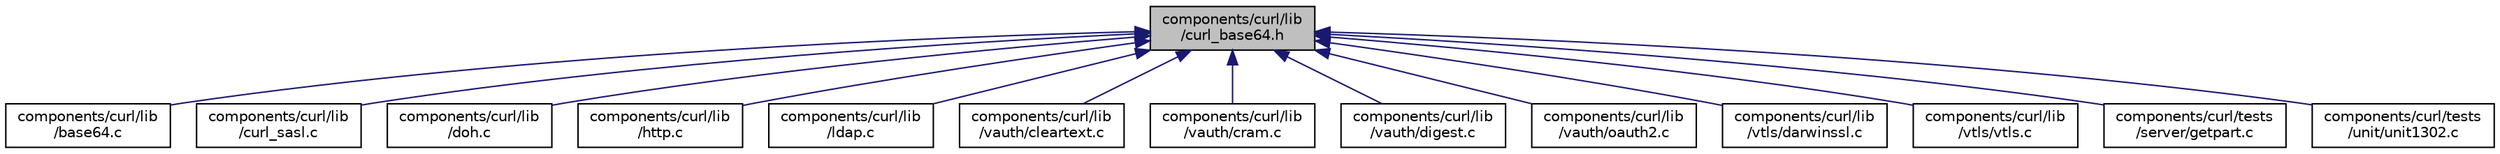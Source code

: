 digraph "components/curl/lib/curl_base64.h"
{
  edge [fontname="Helvetica",fontsize="10",labelfontname="Helvetica",labelfontsize="10"];
  node [fontname="Helvetica",fontsize="10",shape=record];
  Node1 [label="components/curl/lib\l/curl_base64.h",height=0.2,width=0.4,color="black", fillcolor="grey75", style="filled", fontcolor="black"];
  Node1 -> Node2 [dir="back",color="midnightblue",fontsize="10",style="solid",fontname="Helvetica"];
  Node2 [label="components/curl/lib\l/base64.c",height=0.2,width=0.4,color="black", fillcolor="white", style="filled",URL="$base64_8c.html"];
  Node1 -> Node3 [dir="back",color="midnightblue",fontsize="10",style="solid",fontname="Helvetica"];
  Node3 [label="components/curl/lib\l/curl_sasl.c",height=0.2,width=0.4,color="black", fillcolor="white", style="filled",URL="$curl__sasl_8c.html"];
  Node1 -> Node4 [dir="back",color="midnightblue",fontsize="10",style="solid",fontname="Helvetica"];
  Node4 [label="components/curl/lib\l/doh.c",height=0.2,width=0.4,color="black", fillcolor="white", style="filled",URL="$doh_8c.html"];
  Node1 -> Node5 [dir="back",color="midnightblue",fontsize="10",style="solid",fontname="Helvetica"];
  Node5 [label="components/curl/lib\l/http.c",height=0.2,width=0.4,color="black", fillcolor="white", style="filled",URL="$http_8c.html"];
  Node1 -> Node6 [dir="back",color="midnightblue",fontsize="10",style="solid",fontname="Helvetica"];
  Node6 [label="components/curl/lib\l/ldap.c",height=0.2,width=0.4,color="black", fillcolor="white", style="filled",URL="$ldap_8c.html"];
  Node1 -> Node7 [dir="back",color="midnightblue",fontsize="10",style="solid",fontname="Helvetica"];
  Node7 [label="components/curl/lib\l/vauth/cleartext.c",height=0.2,width=0.4,color="black", fillcolor="white", style="filled",URL="$cleartext_8c.html"];
  Node1 -> Node8 [dir="back",color="midnightblue",fontsize="10",style="solid",fontname="Helvetica"];
  Node8 [label="components/curl/lib\l/vauth/cram.c",height=0.2,width=0.4,color="black", fillcolor="white", style="filled",URL="$cram_8c.html"];
  Node1 -> Node9 [dir="back",color="midnightblue",fontsize="10",style="solid",fontname="Helvetica"];
  Node9 [label="components/curl/lib\l/vauth/digest.c",height=0.2,width=0.4,color="black", fillcolor="white", style="filled",URL="$digest_8c.html"];
  Node1 -> Node10 [dir="back",color="midnightblue",fontsize="10",style="solid",fontname="Helvetica"];
  Node10 [label="components/curl/lib\l/vauth/oauth2.c",height=0.2,width=0.4,color="black", fillcolor="white", style="filled",URL="$oauth2_8c.html"];
  Node1 -> Node11 [dir="back",color="midnightblue",fontsize="10",style="solid",fontname="Helvetica"];
  Node11 [label="components/curl/lib\l/vtls/darwinssl.c",height=0.2,width=0.4,color="black", fillcolor="white", style="filled",URL="$darwinssl_8c.html"];
  Node1 -> Node12 [dir="back",color="midnightblue",fontsize="10",style="solid",fontname="Helvetica"];
  Node12 [label="components/curl/lib\l/vtls/vtls.c",height=0.2,width=0.4,color="black", fillcolor="white", style="filled",URL="$vtls_8c.html"];
  Node1 -> Node13 [dir="back",color="midnightblue",fontsize="10",style="solid",fontname="Helvetica"];
  Node13 [label="components/curl/tests\l/server/getpart.c",height=0.2,width=0.4,color="black", fillcolor="white", style="filled",URL="$getpart_8c.html"];
  Node1 -> Node14 [dir="back",color="midnightblue",fontsize="10",style="solid",fontname="Helvetica"];
  Node14 [label="components/curl/tests\l/unit/unit1302.c",height=0.2,width=0.4,color="black", fillcolor="white", style="filled",URL="$unit1302_8c.html"];
}
